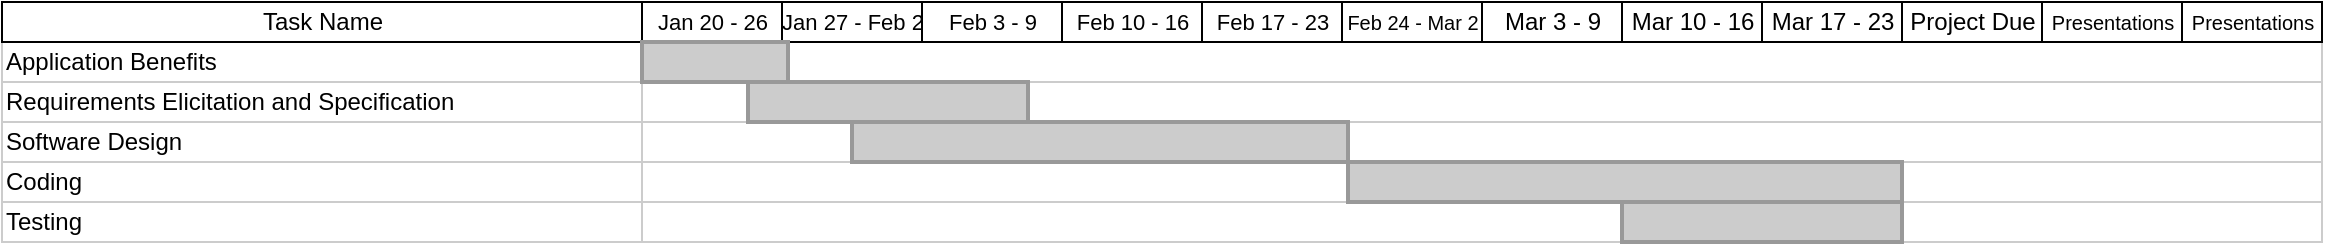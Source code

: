 <mxfile version="26.0.6">
  <diagram name="Page-1" id="fc2ac565-0d4e-3f0d-88b0-a54af1634ed7">
    <mxGraphModel dx="1434" dy="783" grid="1" gridSize="10" guides="1" tooltips="1" connect="0" arrows="1" fold="1" page="1" pageScale="1.5" pageWidth="1100" pageHeight="850" background="none" math="0" shadow="0">
      <root>
        <mxCell id="0" style=";html=1;" />
        <mxCell id="1" style=";html=1;" parent="0" />
        <mxCell id="75" value="Application Benefits" style="align=left;strokeColor=#CCCCCC;html=1;" parent="1" vertex="1">
          <mxGeometry x="297.0" y="150.0" width="320.0" height="20.0" as="geometry" />
        </mxCell>
        <mxCell id="80" value="Requirements Elicitation and Specification" style="align=left;strokeColor=#CCCCCC;html=1;" parent="1" vertex="1">
          <mxGeometry x="297" y="170.0" width="320" height="20" as="geometry" />
        </mxCell>
        <mxCell id="85" value="Software Design" style="align=left;strokeColor=#CCCCCC;html=1;" parent="1" vertex="1">
          <mxGeometry x="297.0" y="190.0" width="320.0" height="20" as="geometry" />
        </mxCell>
        <mxCell id="90" value="Coding" style="align=left;strokeColor=#CCCCCC;html=1;" parent="1" vertex="1">
          <mxGeometry x="297.0" y="210.0" width="320.0" height="20" as="geometry" />
        </mxCell>
        <mxCell id="95" value="Testing" style="align=left;strokeColor=#CCCCCC;html=1;" parent="1" vertex="1">
          <mxGeometry x="297.0" y="230.0" width="320.0" height="20" as="geometry" />
        </mxCell>
        <mxCell id="2" value="Task Name" style="strokeWidth=1;fontStyle=0;html=1;" parent="1" vertex="1">
          <mxGeometry x="297" y="130" width="320" height="20" as="geometry" />
        </mxCell>
        <mxCell id="67c90442a009f359-291" value="" style="align=left;strokeColor=#CCCCCC;html=1;" parent="1" vertex="1">
          <mxGeometry x="617" y="150" width="840" height="20" as="geometry" />
        </mxCell>
        <mxCell id="4" value="&lt;font style=&quot;font-size: 11px;&quot;&gt;Jan 20 - 26 &lt;/font&gt;" style="strokeWidth=1;fontStyle=0;html=1;" parent="1" vertex="1">
          <mxGeometry x="617" y="130" width="70" height="20" as="geometry" />
        </mxCell>
        <mxCell id="67c90442a009f359-278" value="&lt;font style=&quot;font-size: 11px;&quot;&gt;Jan 27 - Feb 2&lt;/font&gt;" style="strokeWidth=1;fontStyle=0;html=1;" parent="1" vertex="1">
          <mxGeometry x="687" y="130" width="70" height="20" as="geometry" />
        </mxCell>
        <mxCell id="67c90442a009f359-279" value="&lt;font style=&quot;font-size: 11px;&quot;&gt;Feb 3 - 9&lt;/font&gt;" style="strokeWidth=1;fontStyle=0;html=1;" parent="1" vertex="1">
          <mxGeometry x="757" y="130" width="70" height="20" as="geometry" />
        </mxCell>
        <mxCell id="67c90442a009f359-280" value="&lt;font style=&quot;font-size: 11px;&quot;&gt;Feb 10 - 16&lt;/font&gt; " style="strokeWidth=1;fontStyle=0;html=1;" parent="1" vertex="1">
          <mxGeometry x="827" y="130" width="70" height="20" as="geometry" />
        </mxCell>
        <mxCell id="67c90442a009f359-281" value="&lt;font style=&quot;font-size: 11px;&quot;&gt;Feb 17 - 23&lt;br&gt;&lt;/font&gt;" style="strokeWidth=1;fontStyle=0;html=1;" parent="1" vertex="1">
          <mxGeometry x="897" y="130" width="70" height="20" as="geometry" />
        </mxCell>
        <mxCell id="67c90442a009f359-282" value="&lt;font style=&quot;font-size: 10px;&quot;&gt;Feb 24 - Mar 2&lt;br&gt;&lt;/font&gt;" style="strokeWidth=1;fontStyle=0;html=1;" parent="1" vertex="1">
          <mxGeometry x="967" y="130" width="70" height="20" as="geometry" />
        </mxCell>
        <mxCell id="67c90442a009f359-283" value="Mar 3 - 9" style="strokeWidth=1;fontStyle=0;html=1;" parent="1" vertex="1">
          <mxGeometry x="1037" y="130" width="70" height="20" as="geometry" />
        </mxCell>
        <mxCell id="67c90442a009f359-284" value="Mar 10 - 16" style="strokeWidth=1;fontStyle=0;html=1;" parent="1" vertex="1">
          <mxGeometry x="1107" y="130" width="70" height="20" as="geometry" />
        </mxCell>
        <mxCell id="67c90442a009f359-285" value="Mar 17 - 23" style="strokeWidth=1;fontStyle=0;html=1;" parent="1" vertex="1">
          <mxGeometry x="1177" y="130" width="70" height="20" as="geometry" />
        </mxCell>
        <mxCell id="67c90442a009f359-286" value="Project Due" style="strokeWidth=1;fontStyle=0;html=1;" parent="1" vertex="1">
          <mxGeometry x="1247" y="130" width="70" height="20" as="geometry" />
        </mxCell>
        <mxCell id="67c90442a009f359-287" value="&lt;font style=&quot;font-size: 10px;&quot;&gt;Presentations&lt;/font&gt;" style="strokeWidth=1;fontStyle=0;html=1;" parent="1" vertex="1">
          <mxGeometry x="1317" y="130" width="70" height="20" as="geometry" />
        </mxCell>
        <mxCell id="67c90442a009f359-288" value="&lt;font style=&quot;font-size: 10px;&quot;&gt;Presentations&lt;/font&gt;" style="strokeWidth=1;fontStyle=0;html=1;" parent="1" vertex="1">
          <mxGeometry x="1387" y="130" width="70" height="20" as="geometry" />
        </mxCell>
        <mxCell id="67c90442a009f359-292" value="" style="align=left;strokeColor=#CCCCCC;html=1;" parent="1" vertex="1">
          <mxGeometry x="617" y="170" width="840" height="20" as="geometry" />
        </mxCell>
        <mxCell id="67c90442a009f359-293" value="" style="align=left;strokeColor=#CCCCCC;html=1;" parent="1" vertex="1">
          <mxGeometry x="617" y="190" width="840" height="20" as="geometry" />
        </mxCell>
        <mxCell id="67c90442a009f359-294" value="" style="align=left;strokeColor=#CCCCCC;html=1;" parent="1" vertex="1">
          <mxGeometry x="617" y="210" width="840" height="20" as="geometry" />
        </mxCell>
        <mxCell id="67c90442a009f359-295" value="" style="align=left;strokeColor=#CCCCCC;html=1;" parent="1" vertex="1">
          <mxGeometry x="617" y="230" width="840" height="20" as="geometry" />
        </mxCell>
        <mxCell id="67c90442a009f359-299" value="" style="whiteSpace=wrap;html=1;strokeWidth=2;fillColor=#CCCCCC;gradientColor=none;fontSize=14;align=center;strokeColor=#999999;" parent="1" vertex="1">
          <mxGeometry x="617" y="150" width="73" height="20" as="geometry" />
        </mxCell>
        <mxCell id="67c90442a009f359-300" value="" style="whiteSpace=wrap;html=1;strokeWidth=2;fillColor=#CCCCCC;gradientColor=none;fontSize=14;align=center;strokeColor=#999999;" parent="1" vertex="1">
          <mxGeometry x="670" y="170" width="140" height="20" as="geometry" />
        </mxCell>
        <mxCell id="67c90442a009f359-301" value="" style="whiteSpace=wrap;html=1;strokeWidth=2;fillColor=#CCCCCC;gradientColor=none;fontSize=14;align=center;strokeColor=#999999;" parent="1" vertex="1">
          <mxGeometry x="722" y="190" width="248" height="20" as="geometry" />
        </mxCell>
        <mxCell id="67c90442a009f359-302" value="" style="whiteSpace=wrap;html=1;strokeWidth=2;fillColor=#CCCCCC;gradientColor=none;fontSize=14;align=center;strokeColor=#999999;" parent="1" vertex="1">
          <mxGeometry x="970" y="210" width="277" height="20" as="geometry" />
        </mxCell>
        <mxCell id="67c90442a009f359-303" value="" style="whiteSpace=wrap;html=1;strokeWidth=2;fillColor=#CCCCCC;gradientColor=none;fontSize=14;align=center;strokeColor=#999999;" parent="1" vertex="1">
          <mxGeometry x="1107" y="230" width="140" height="20" as="geometry" />
        </mxCell>
      </root>
    </mxGraphModel>
  </diagram>
</mxfile>
